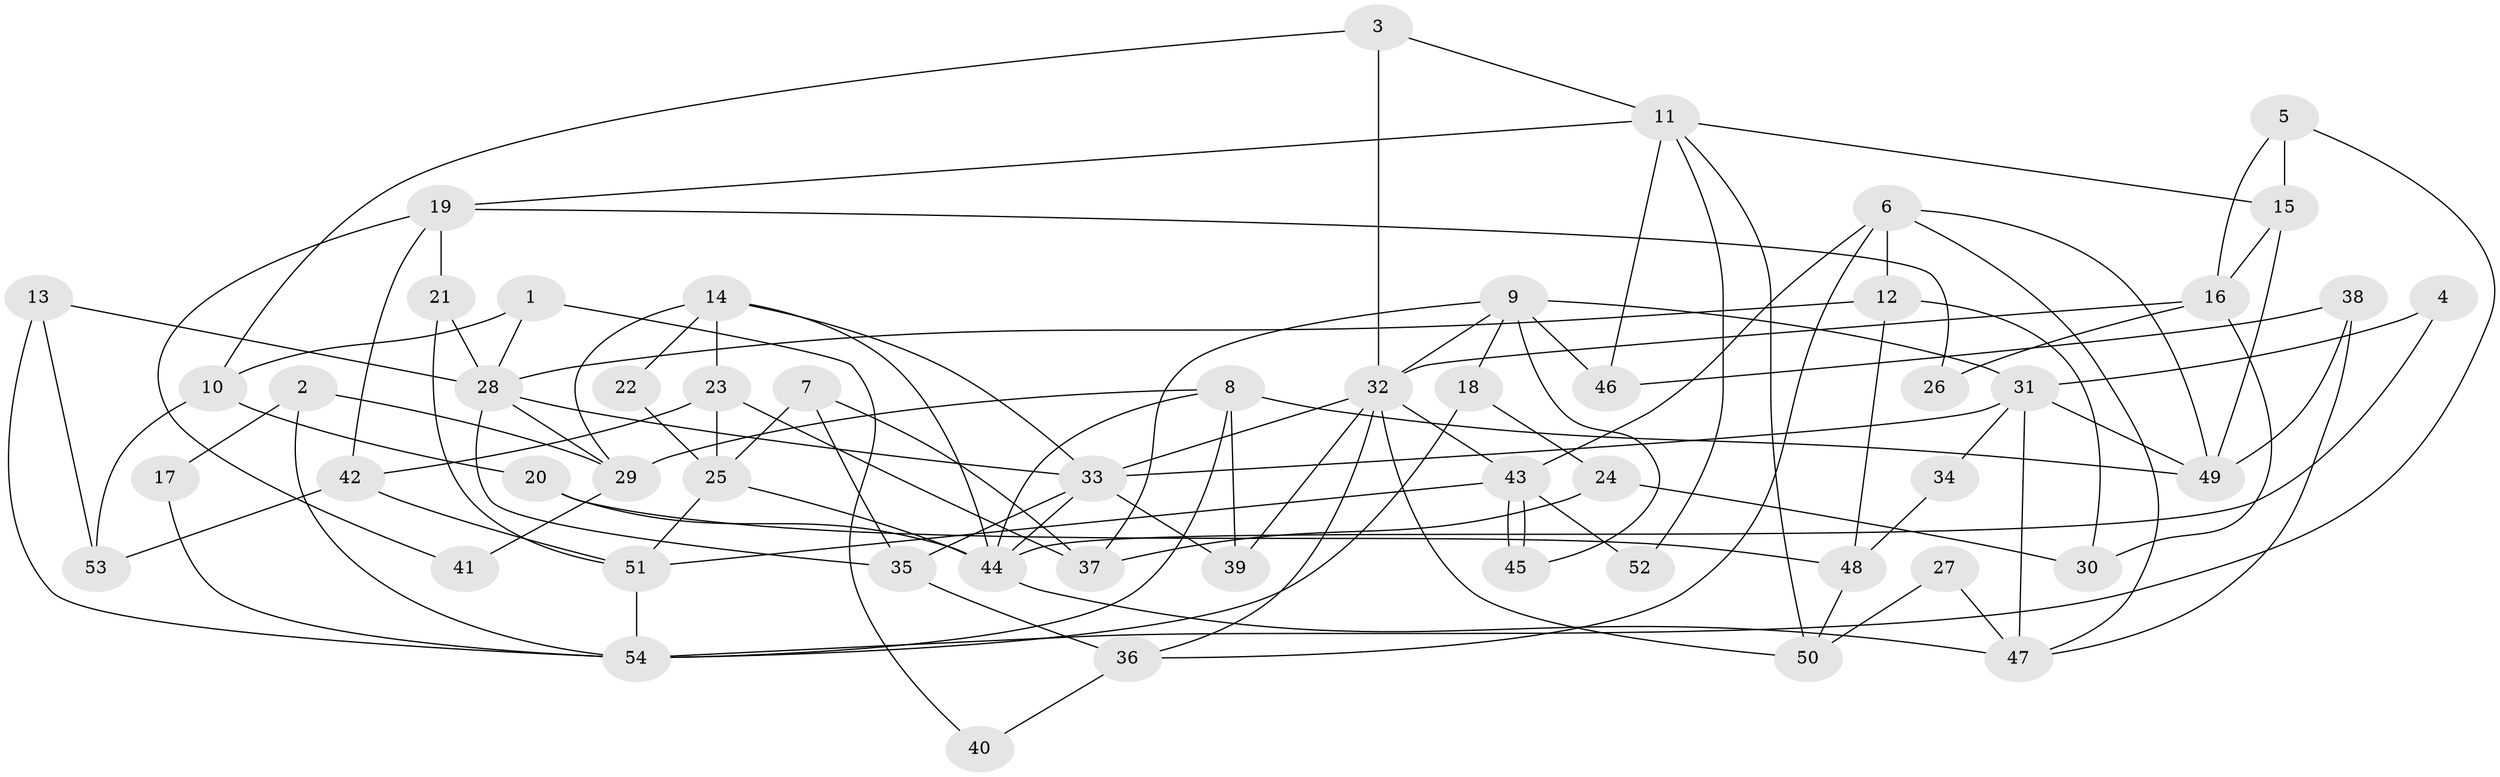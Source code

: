 // Generated by graph-tools (version 1.1) at 2025/36/03/09/25 02:36:12]
// undirected, 54 vertices, 108 edges
graph export_dot {
graph [start="1"]
  node [color=gray90,style=filled];
  1;
  2;
  3;
  4;
  5;
  6;
  7;
  8;
  9;
  10;
  11;
  12;
  13;
  14;
  15;
  16;
  17;
  18;
  19;
  20;
  21;
  22;
  23;
  24;
  25;
  26;
  27;
  28;
  29;
  30;
  31;
  32;
  33;
  34;
  35;
  36;
  37;
  38;
  39;
  40;
  41;
  42;
  43;
  44;
  45;
  46;
  47;
  48;
  49;
  50;
  51;
  52;
  53;
  54;
  1 -- 10;
  1 -- 28;
  1 -- 40;
  2 -- 29;
  2 -- 54;
  2 -- 17;
  3 -- 32;
  3 -- 10;
  3 -- 11;
  4 -- 44;
  4 -- 31;
  5 -- 54;
  5 -- 16;
  5 -- 15;
  6 -- 43;
  6 -- 47;
  6 -- 12;
  6 -- 36;
  6 -- 49;
  7 -- 37;
  7 -- 25;
  7 -- 35;
  8 -- 44;
  8 -- 49;
  8 -- 29;
  8 -- 39;
  8 -- 54;
  9 -- 31;
  9 -- 32;
  9 -- 18;
  9 -- 37;
  9 -- 45;
  9 -- 46;
  10 -- 53;
  10 -- 20;
  11 -- 46;
  11 -- 15;
  11 -- 19;
  11 -- 50;
  11 -- 52;
  12 -- 28;
  12 -- 30;
  12 -- 48;
  13 -- 28;
  13 -- 54;
  13 -- 53;
  14 -- 33;
  14 -- 44;
  14 -- 22;
  14 -- 23;
  14 -- 29;
  15 -- 16;
  15 -- 49;
  16 -- 32;
  16 -- 26;
  16 -- 30;
  17 -- 54;
  18 -- 54;
  18 -- 24;
  19 -- 42;
  19 -- 21;
  19 -- 26;
  19 -- 41;
  20 -- 48;
  20 -- 44;
  21 -- 28;
  21 -- 51;
  22 -- 25;
  23 -- 37;
  23 -- 25;
  23 -- 42;
  24 -- 30;
  24 -- 37;
  25 -- 51;
  25 -- 44;
  27 -- 47;
  27 -- 50;
  28 -- 33;
  28 -- 29;
  28 -- 35;
  29 -- 41;
  31 -- 33;
  31 -- 49;
  31 -- 34;
  31 -- 47;
  32 -- 36;
  32 -- 39;
  32 -- 33;
  32 -- 43;
  32 -- 50;
  33 -- 35;
  33 -- 39;
  33 -- 44;
  34 -- 48;
  35 -- 36;
  36 -- 40;
  38 -- 49;
  38 -- 47;
  38 -- 46;
  42 -- 51;
  42 -- 53;
  43 -- 45;
  43 -- 45;
  43 -- 51;
  43 -- 52;
  44 -- 47;
  48 -- 50;
  51 -- 54;
}

